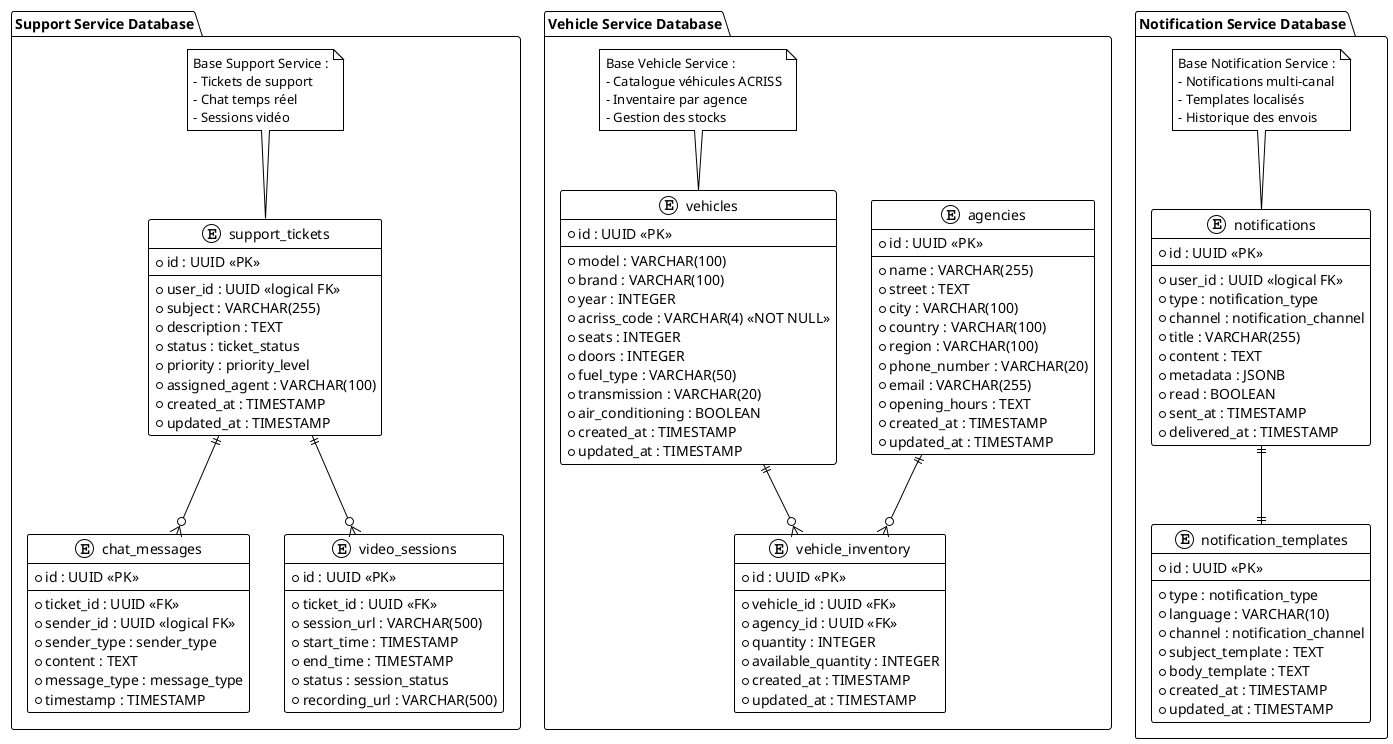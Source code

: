 @startuml Entités-Relations séparées par Microservices
!theme plain

package "Support Service Database" {
  entity "support_tickets" as support_tickets {
    * id : UUID <<PK>>
    --
    * user_id : UUID <<logical FK>>
    * subject : VARCHAR(255)
    * description : TEXT
    * status : ticket_status
    * priority : priority_level
    * assigned_agent : VARCHAR(100)
    * created_at : TIMESTAMP
    * updated_at : TIMESTAMP
  }
  
  entity "chat_messages" as chat_messages {
    * id : UUID <<PK>>
    --
    * ticket_id : UUID <<FK>>
    * sender_id : UUID <<logical FK>>
    * sender_type : sender_type
    * content : TEXT
    * message_type : message_type
    * timestamp : TIMESTAMP
  }
  
  entity "video_sessions" as video_sessions {
    * id : UUID <<PK>>
    --
    * ticket_id : UUID <<FK>>
    * session_url : VARCHAR(500)
    * start_time : TIMESTAMP
    * end_time : TIMESTAMP
    * status : session_status
    * recording_url : VARCHAR(500)
  }
  
  support_tickets ||--o{ chat_messages
  support_tickets ||--o{ video_sessions
  
  note top of support_tickets
    Base Support Service :
    - Tickets de support
    - Chat temps réel
    - Sessions vidéo
  end note
}

package "Vehicle Service Database" {
  entity "vehicles" as vehicles {
    * id : UUID <<PK>>
    --
    * model : VARCHAR(100)
    * brand : VARCHAR(100)
    * year : INTEGER
    * acriss_code : VARCHAR(4) <<NOT NULL>>
    * seats : INTEGER
    * doors : INTEGER
    * fuel_type : VARCHAR(50)
    * transmission : VARCHAR(20)
    * air_conditioning : BOOLEAN
    * created_at : TIMESTAMP
    * updated_at : TIMESTAMP
  }

  entity "agencies" as agencies {
    * id : UUID <<PK>>
    --
    * name : VARCHAR(255)
    * street : TEXT
    * city : VARCHAR(100)
    * country : VARCHAR(100)
    * region : VARCHAR(100)
    * phone_number : VARCHAR(20)
    * email : VARCHAR(255)
    * opening_hours : TEXT
    * created_at : TIMESTAMP
    * updated_at : TIMESTAMP
  }

  entity "vehicle_inventory" as vehicle_inventory {
    * id : UUID <<PK>>
    --
    * vehicle_id : UUID <<FK>>
    * agency_id : UUID <<FK>>
    * quantity : INTEGER
    * available_quantity : INTEGER
    * created_at : TIMESTAMP
    * updated_at : TIMESTAMP
  }

  vehicles ||--o{ vehicle_inventory
  agencies ||--o{ vehicle_inventory

  note top of vehicles
    Base Vehicle Service :
    - Catalogue véhicules ACRISS
    - Inventaire par agence
    - Gestion des stocks
  end note
}


package "Notification Service Database" {
  entity "notifications" as notifications {
    * id : UUID <<PK>>
    --
    * user_id : UUID <<logical FK>>
    * type : notification_type
    * channel : notification_channel
    * title : VARCHAR(255)
    * content : TEXT
    * metadata : JSONB
    * read : BOOLEAN
    * sent_at : TIMESTAMP
    * delivered_at : TIMESTAMP
  }
  
  entity "notification_templates" as notification_templates {
    * id : UUID <<PK>>
    --
    * type : notification_type
    * language : VARCHAR(10)
    * channel : notification_channel
    * subject_template : TEXT
    * body_template : TEXT
    * created_at : TIMESTAMP
    * updated_at : TIMESTAMP
  }
  
  notifications ||--|| notification_templates
  
  note top of notifications
    Base Notification Service :
    - Notifications multi-canal
    - Templates localisés
    - Historique des envois
  end note
}



@enduml